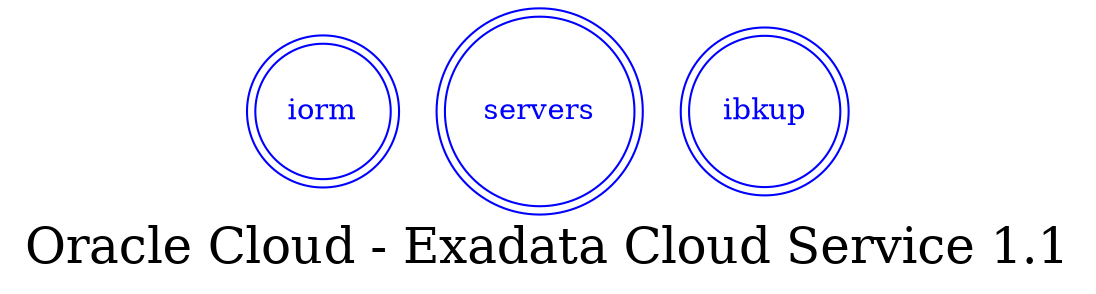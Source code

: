 digraph LexiconGraph {
graph[label="Oracle Cloud - Exadata Cloud Service 1.1", fontsize=24]
splines=true
"iorm" [color=blue, fontcolor=blue, shape=doublecircle]
"servers" [color=blue, fontcolor=blue, shape=doublecircle]
"ibkup" [color=blue, fontcolor=blue, shape=doublecircle]
}
